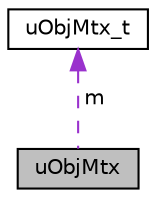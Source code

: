 digraph "uObjMtx"
{
 // LATEX_PDF_SIZE
  edge [fontname="Helvetica",fontsize="10",labelfontname="Helvetica",labelfontsize="10"];
  node [fontname="Helvetica",fontsize="10",shape=record];
  Node1 [label="uObjMtx",height=0.2,width=0.4,color="black", fillcolor="grey75", style="filled", fontcolor="black",tooltip=" "];
  Node2 -> Node1 [dir="back",color="darkorchid3",fontsize="10",style="dashed",label=" m" ,fontname="Helvetica"];
  Node2 [label="uObjMtx_t",height=0.2,width=0.4,color="black", fillcolor="white", style="filled",URL="$d0/d5e/structuObjMtx__t.html",tooltip=" "];
}
